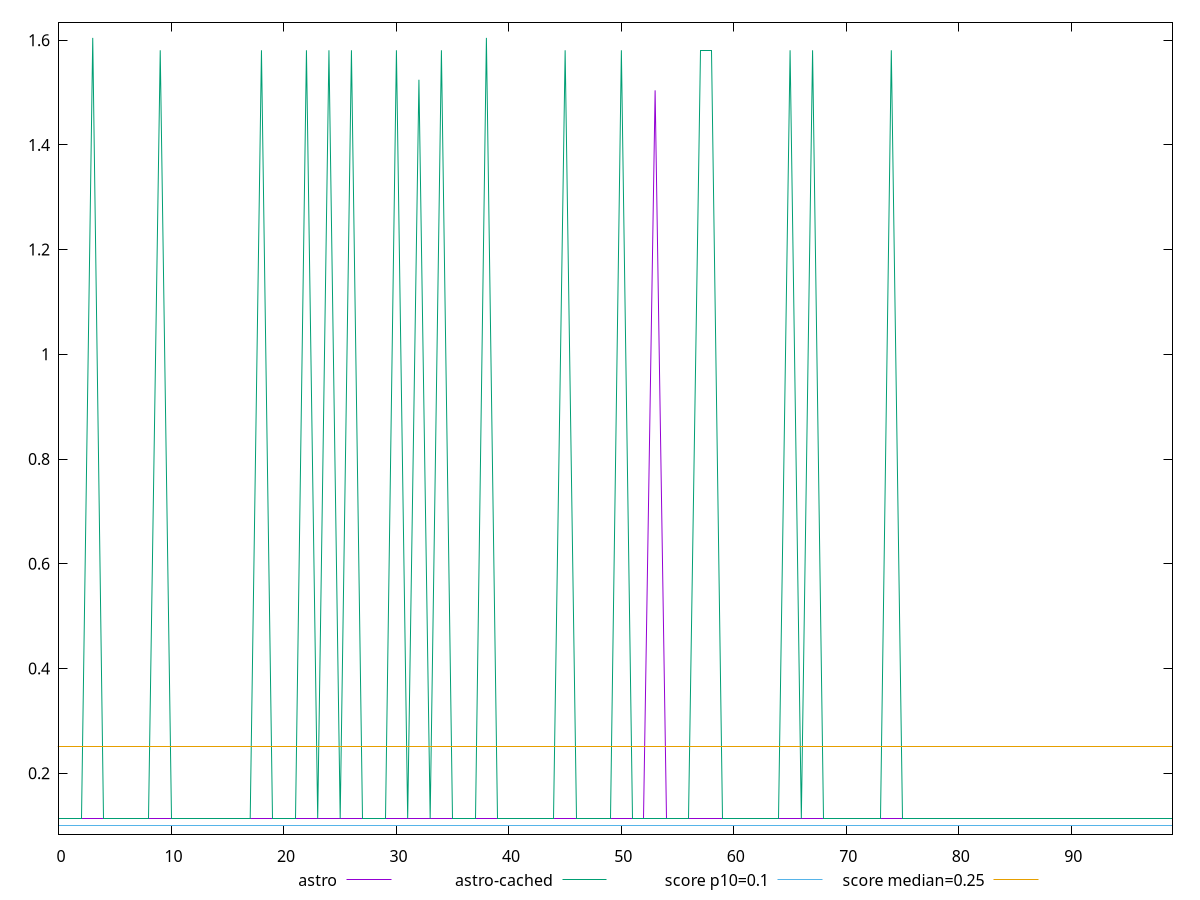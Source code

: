 reset

$astro <<EOF
0 0.113388671875
1 0.11342529296875001
2 0.113388671875
3 0.113388671875
4 0.113388671875
5 0.11342529296875001
6 0.113388671875
7 0.11341064453125
8 0.113388671875
9 0.113388671875
10 0.11342529296875001
11 0.113388671875
12 0.11341064453125
13 0.113388671875
14 0.113388671875
15 0.113388671875
16 0.11342529296875001
17 0.113388671875
18 0.113388671875
19 0.113388671875
20 0.11342529296875001
21 0.113388671875
22 0.113388671875
23 0.113388671875
24 0.113388671875
25 0.11342529296875001
26 0.113388671875
27 0.11341064453125
28 0.113388671875
29 0.11341064453125
30 0.113388671875
31 0.11341064453125
32 0.113388671875
33 0.113388671875
34 0.113388671875
35 0.113388671875
36 0.113388671875
37 0.113388671875
38 0.113388671875
39 0.113388671875
40 0.11342529296875001
41 0.11342529296875001
42 0.113388671875
43 0.113388671875
44 0.113388671875
45 0.113388671875
46 0.113388671875
47 0.113388671875
48 0.113388671875
49 0.113388671875
50 0.11342529296875001
51 0.113388671875
52 0.113388671875
53 1.5042375946044921
54 0.113388671875
55 0.113388671875
56 0.11342529296875001
57 0.11342529296875001
58 0.113388671875
59 0.113388671875
60 0.113388671875
61 0.113388671875
62 0.113388671875
63 0.113388671875
64 0.113388671875
65 0.113388671875
66 0.11342529296875001
67 0.113388671875
68 0.113388671875
69 0.113388671875
70 0.113388671875
71 0.11342529296875001
72 0.11342529296875001
73 0.11342529296875001
74 0.113388671875
75 0.113388671875
76 0.113388671875
77 0.11341064453125
78 0.113388671875
79 0.11342529296875001
80 0.113388671875
81 0.11341064453125
82 0.113388671875
83 0.113388671875
84 0.113388671875
85 0.11341064453125
86 0.113388671875
87 0.11342529296875001
88 0.113388671875
89 0.113388671875
90 0.113388671875
91 0.11341064453125
92 0.11342529296875001
93 0.113388671875
94 0.11342529296875001
95 0.113388671875
96 0.113388671875
97 0.113388671875
98 0.113388671875
99 0.113388671875
EOF

$astroCached <<EOF
0 0.113388671875
1 0.113388671875
2 0.113388671875
3 1.6043238449096682
4 0.113388671875
5 0.113388671875
6 0.113388671875
7 0.113388671875
8 0.113388671875
9 1.580688705444336
10 0.113388671875
11 0.113388671875
12 0.113388671875
13 0.113388671875
14 0.113388671875
15 0.113388671875
16 0.113388671875
17 0.11341064453125
18 1.580688705444336
19 0.113388671875
20 0.113388671875
21 0.113388671875
22 1.580688705444336
23 0.113388671875
24 1.580688705444336
25 0.113388671875
26 1.580688705444336
27 0.113388671875
28 0.113388671875
29 0.113388671875
30 1.580688705444336
31 0.113388671875
32 1.5244739532470704
33 0.113388671875
34 1.580688705444336
35 0.113388671875
36 0.113388671875
37 0.113388671875
38 1.6043238449096682
39 0.113388671875
40 0.113388671875
41 0.113388671875
42 0.113388671875
43 0.113388671875
44 0.113388671875
45 1.580688705444336
46 0.113388671875
47 0.113388671875
48 0.113388671875
49 0.113388671875
50 1.580688705444336
51 0.113388671875
52 0.113388671875
53 0.113388671875
54 0.113388671875
55 0.113388671875
56 0.113388671875
57 1.580688705444336
58 1.580688705444336
59 0.113388671875
60 0.113388671875
61 0.113388671875
62 0.113388671875
63 0.113388671875
64 0.113388671875
65 1.580688705444336
66 0.11342529296875001
67 1.580688705444336
68 0.113388671875
69 0.113388671875
70 0.113388671875
71 0.113388671875
72 0.113388671875
73 0.113388671875
74 1.580688705444336
75 0.113388671875
76 0.113388671875
77 0.113388671875
78 0.113388671875
79 0.113388671875
80 0.113388671875
81 0.113388671875
82 0.113388671875
83 0.113388671875
84 0.113388671875
85 0.113388671875
86 0.113388671875
87 0.113388671875
88 0.113388671875
89 0.113388671875
90 0.113388671875
91 0.113388671875
92 0.113388671875
93 0.113388671875
94 0.113388671875
95 0.113388671875
96 0.113388671875
97 0.113388671875
98 0.113388671875
99 0.113388671875
EOF

set key outside below
set xrange [0:99]
set yrange [0.08356996841430664:1.6341425483703615]
set trange [0.08356996841430664:1.6341425483703615]
set terminal svg size 640, 520 enhanced background rgb 'white'
set output "reports/report_00033_2021-03-01T14-23-16.841Z/cumulative-layout-shift/comparison/line/0_vs_1.svg"

plot $astro title "astro" with line, \
     $astroCached title "astro-cached" with line, \
     0.1 title "score p10=0.1", \
     0.25 title "score median=0.25"

reset

